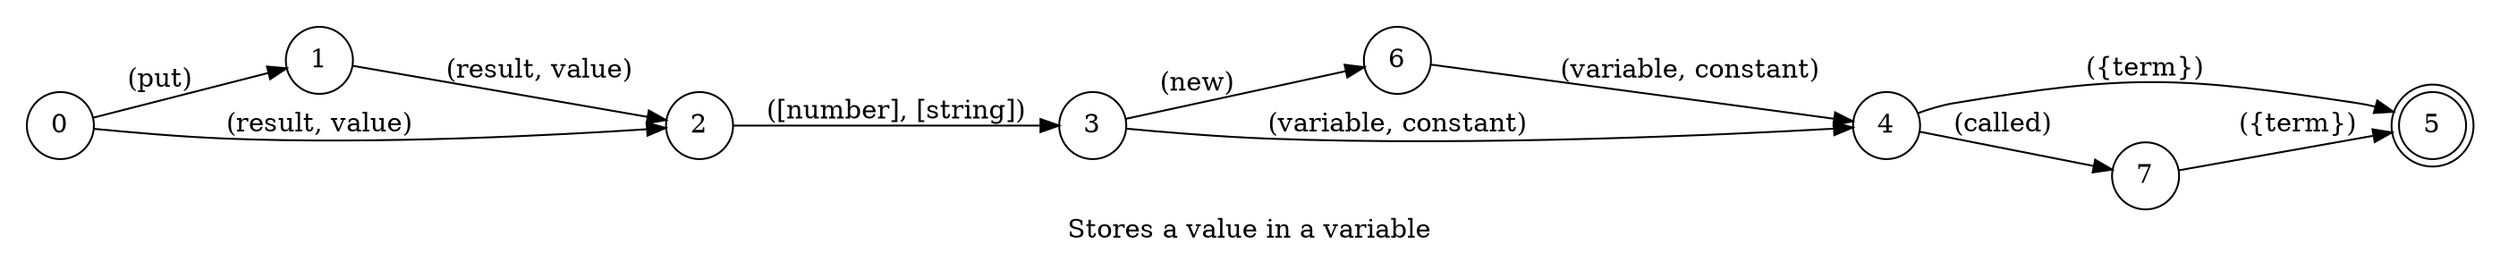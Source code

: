 digraph new_variable {
    id="new_variable";
    label="Stores a value in a variable";
    lang="en-US";
    langName="English";
    pad="0.2";
    rankdir=LR;
    node[shape=doublecircle]; 5;
    node[shape=circle];

    0 -> 1 [label="(put)"];
    {1 0} -> 2 [label="(result, value)"];
    2 -> 3 [label="([number], [string])", store=expression];
    {3 6} -> 4 [label="(variable, constant)"];
    3 -> 6 [label="(new)"];
    {4 7} -> 5 [label="({term})", store=varName];
    4 -> 7 [label="(called)"];

    title="Stores a value in a variable";
    desc="Stores a number, string etc in a variable";
}